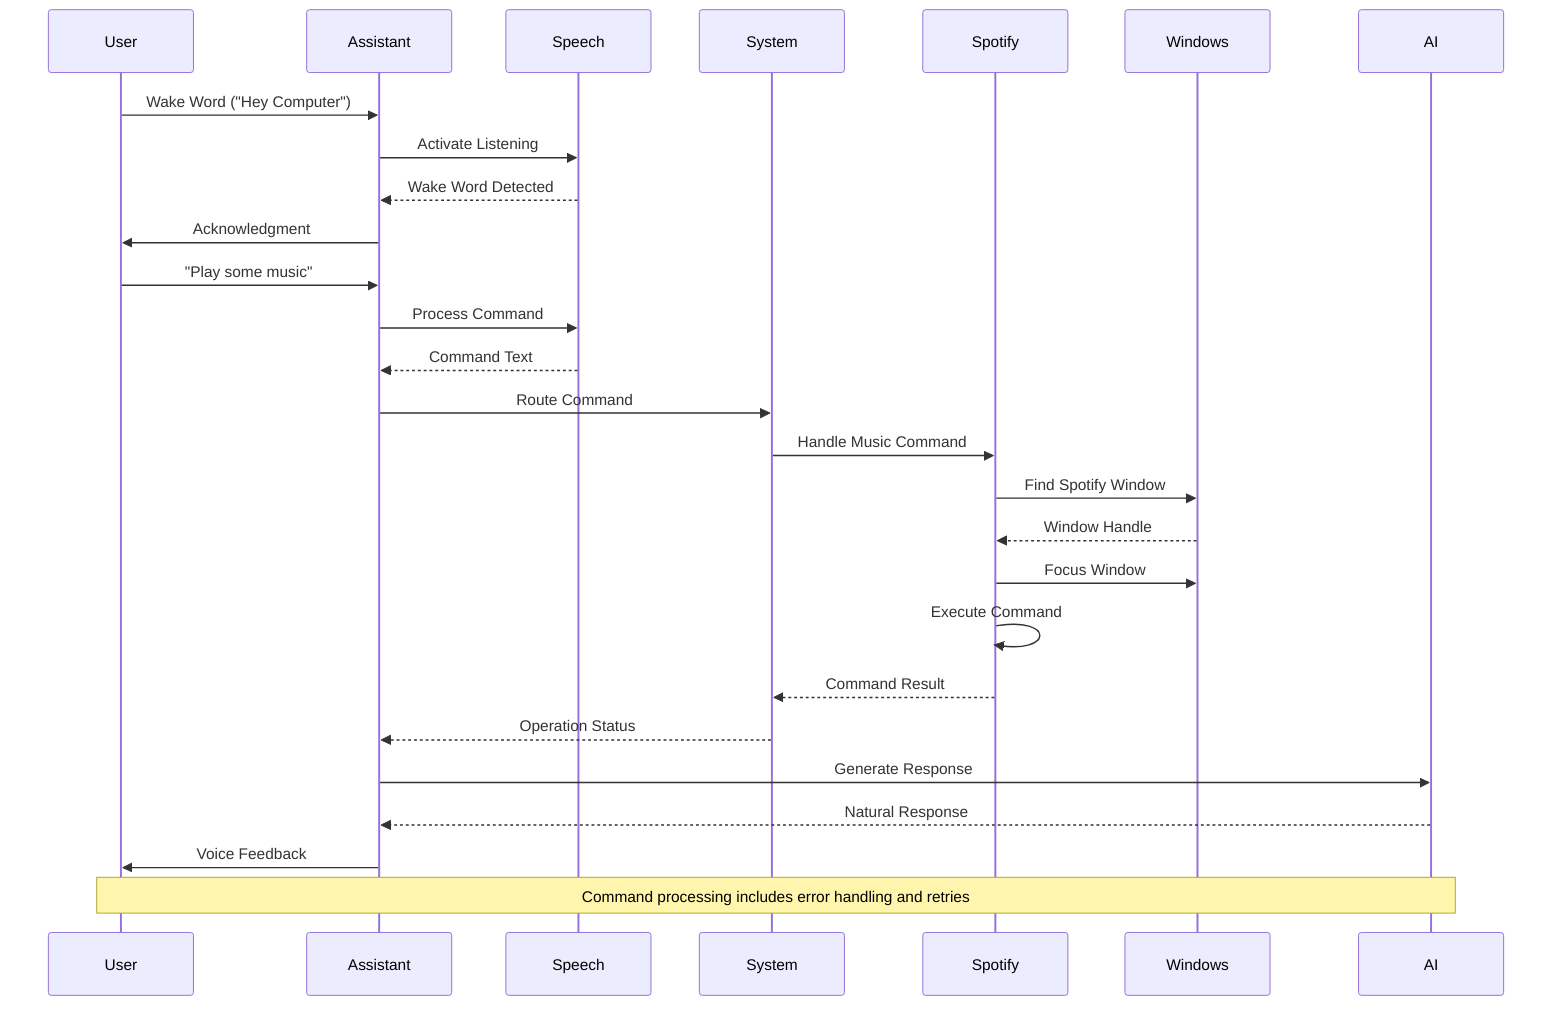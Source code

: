 sequenceDiagram
    participant User
    participant Assistant
    participant Speech
    participant System
    participant Spotify
    participant Windows
    participant AI

    User->>Assistant: Wake Word ("Hey Computer")
    Assistant->>Speech: Activate Listening
    Speech-->>Assistant: Wake Word Detected
    Assistant->>User: Acknowledgment

    User->>Assistant: "Play some music"
    Assistant->>Speech: Process Command
    Speech-->>Assistant: Command Text
    Assistant->>System: Route Command
    System->>Spotify: Handle Music Command

    Spotify->>Windows: Find Spotify Window
    Windows-->>Spotify: Window Handle
    Spotify->>Windows: Focus Window
    Spotify->>Spotify: Execute Command
    Spotify-->>System: Command Result
    System-->>Assistant: Operation Status

    Assistant->>AI: Generate Response
    AI-->>Assistant: Natural Response
    Assistant->>User: Voice Feedback

    Note over User, AI: Command processing includes error handling and retries